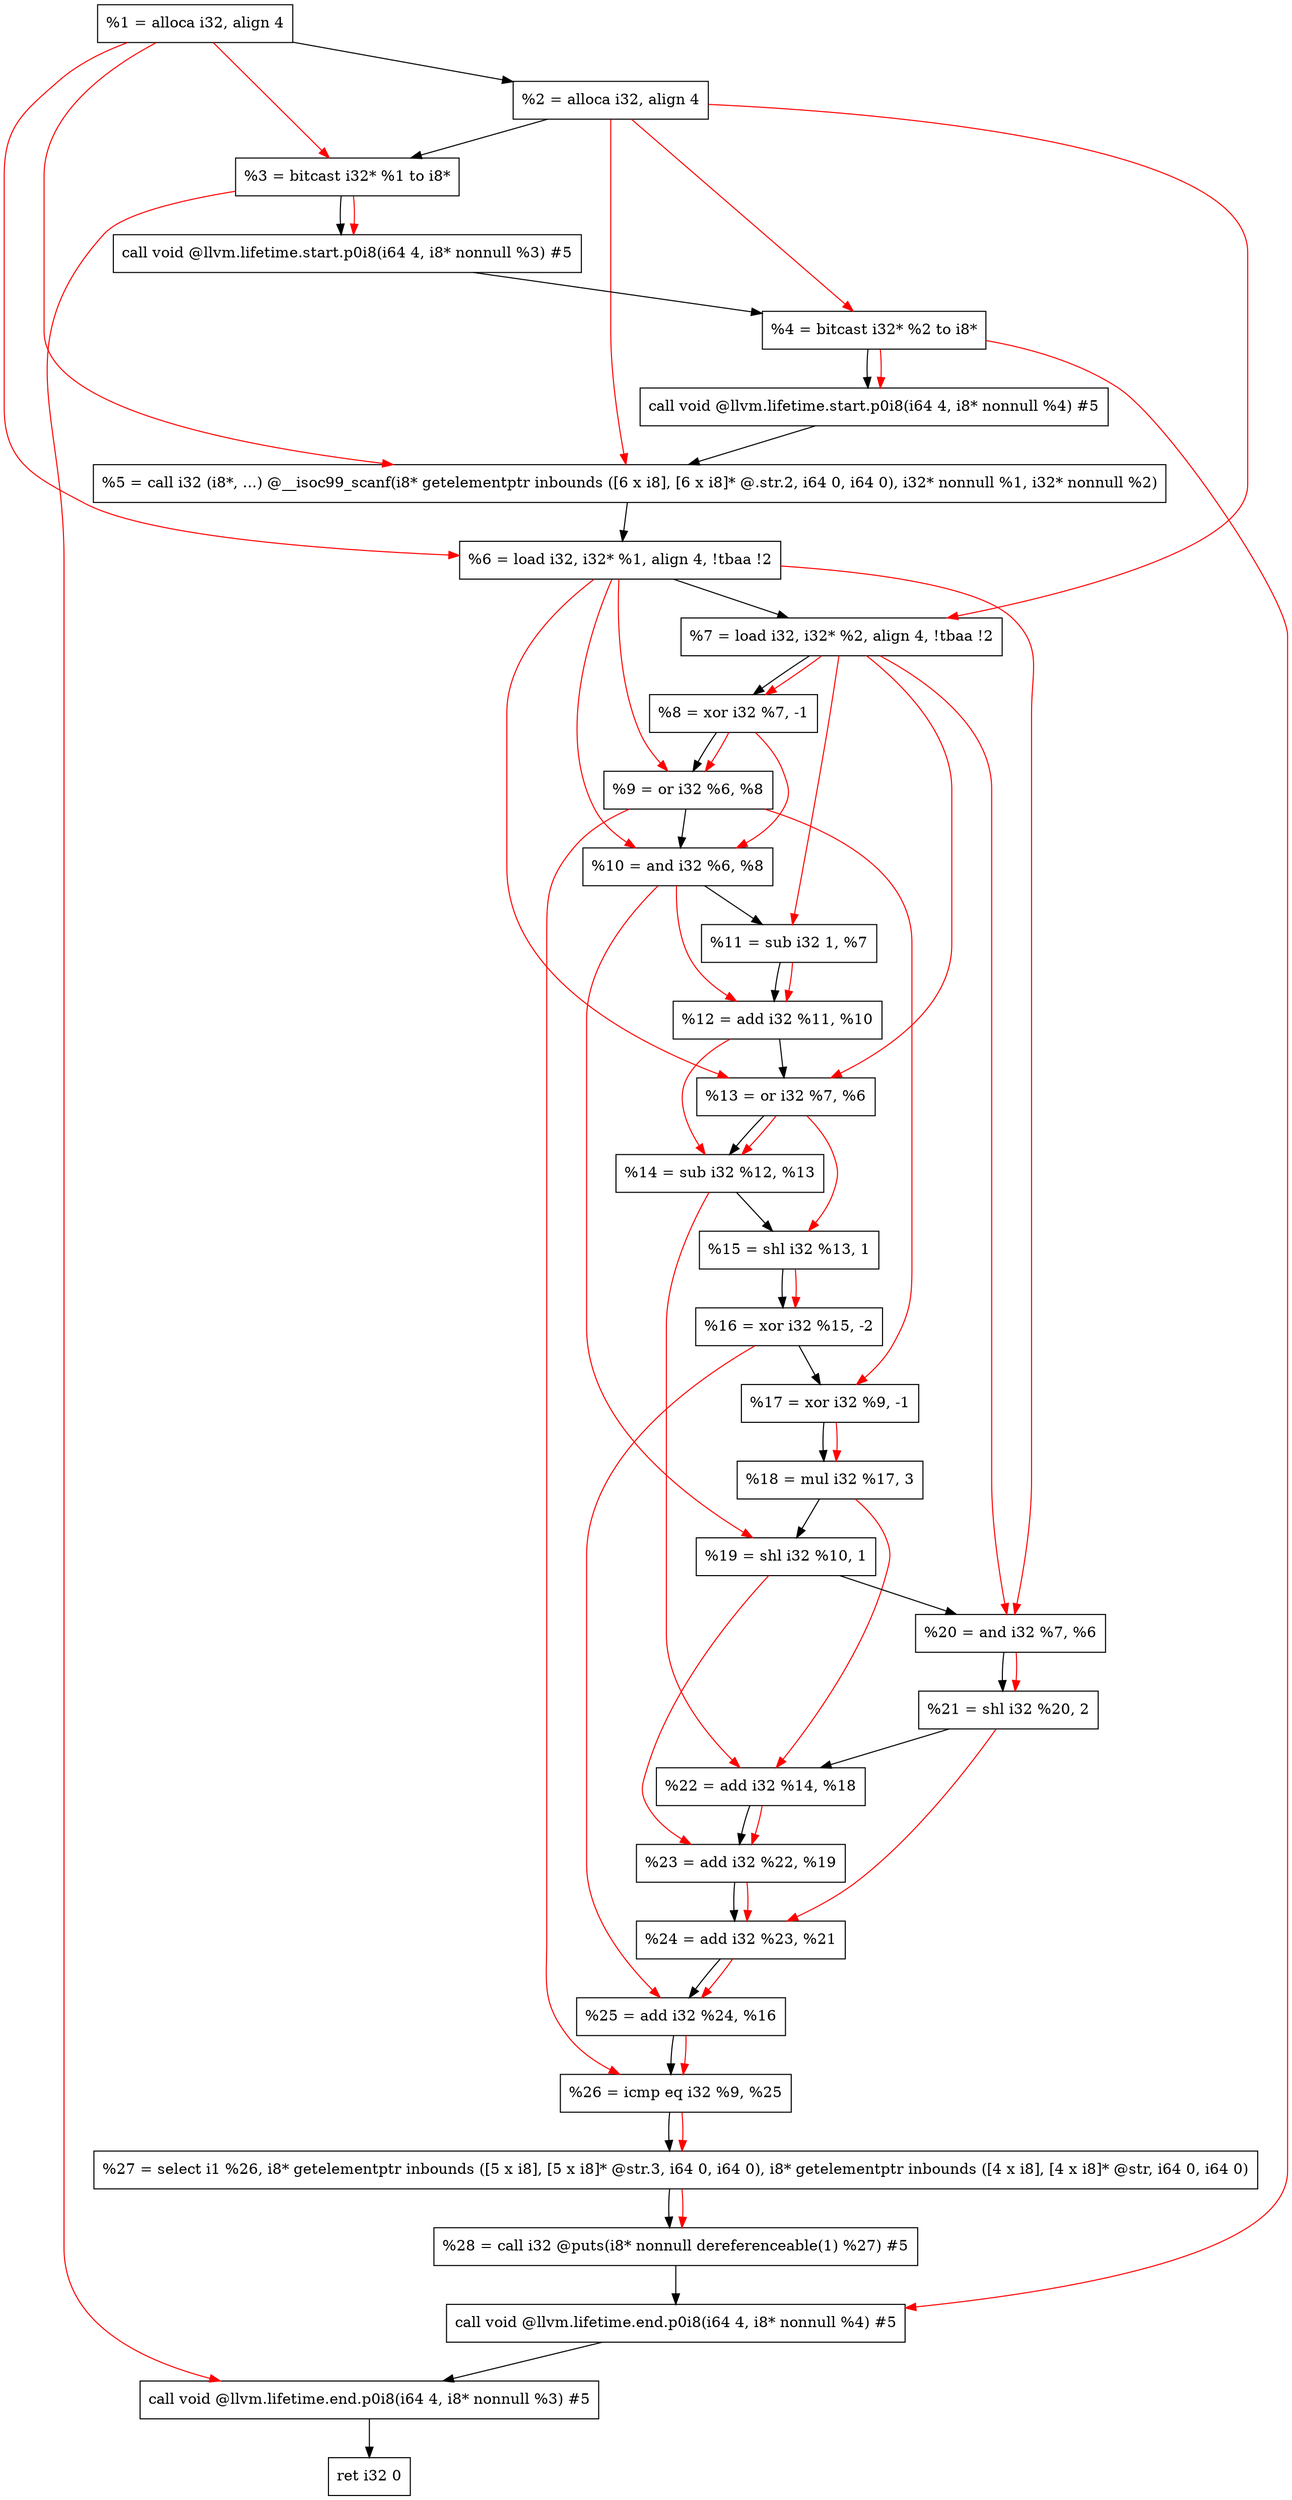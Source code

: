 digraph "DFG for'main' function" {
	Node0x12f1a08[shape=record, label="  %1 = alloca i32, align 4"];
	Node0x12f1a88[shape=record, label="  %2 = alloca i32, align 4"];
	Node0x12f1b18[shape=record, label="  %3 = bitcast i32* %1 to i8*"];
	Node0x12f1f78[shape=record, label="  call void @llvm.lifetime.start.p0i8(i64 4, i8* nonnull %3) #5"];
	Node0x12f2058[shape=record, label="  %4 = bitcast i32* %2 to i8*"];
	Node0x12f2178[shape=record, label="  call void @llvm.lifetime.start.p0i8(i64 4, i8* nonnull %4) #5"];
	Node0x12f23b0[shape=record, label="  %5 = call i32 (i8*, ...) @__isoc99_scanf(i8* getelementptr inbounds ([6 x i8], [6 x i8]* @.str.2, i64 0, i64 0), i32* nonnull %1, i32* nonnull %2)"];
	Node0x12f2468[shape=record, label="  %6 = load i32, i32* %1, align 4, !tbaa !2"];
	Node0x12f33d8[shape=record, label="  %7 = load i32, i32* %2, align 4, !tbaa !2"];
	Node0x12f3a60[shape=record, label="  %8 = xor i32 %7, -1"];
	Node0x12f3ad0[shape=record, label="  %9 = or i32 %6, %8"];
	Node0x12f3b40[shape=record, label="  %10 = and i32 %6, %8"];
	Node0x12f3bb0[shape=record, label="  %11 = sub i32 1, %7"];
	Node0x12f3c20[shape=record, label="  %12 = add i32 %11, %10"];
	Node0x12f3c90[shape=record, label="  %13 = or i32 %7, %6"];
	Node0x12f3d00[shape=record, label="  %14 = sub i32 %12, %13"];
	Node0x12f3d70[shape=record, label="  %15 = shl i32 %13, 1"];
	Node0x12f3de0[shape=record, label="  %16 = xor i32 %15, -2"];
	Node0x12f3e50[shape=record, label="  %17 = xor i32 %9, -1"];
	Node0x12f3ec0[shape=record, label="  %18 = mul i32 %17, 3"];
	Node0x12f3f30[shape=record, label="  %19 = shl i32 %10, 1"];
	Node0x12f3fa0[shape=record, label="  %20 = and i32 %7, %6"];
	Node0x12f4010[shape=record, label="  %21 = shl i32 %20, 2"];
	Node0x12f4080[shape=record, label="  %22 = add i32 %14, %18"];
	Node0x12f40f0[shape=record, label="  %23 = add i32 %22, %19"];
	Node0x12f4160[shape=record, label="  %24 = add i32 %23, %21"];
	Node0x12f41d0[shape=record, label="  %25 = add i32 %24, %16"];
	Node0x12f4240[shape=record, label="  %26 = icmp eq i32 %9, %25"];
	Node0x12929d8[shape=record, label="  %27 = select i1 %26, i8* getelementptr inbounds ([5 x i8], [5 x i8]* @str.3, i64 0, i64 0), i8* getelementptr inbounds ([4 x i8], [4 x i8]* @str, i64 0, i64 0)"];
	Node0x12f42d0[shape=record, label="  %28 = call i32 @puts(i8* nonnull dereferenceable(1) %27) #5"];
	Node0x12f4528[shape=record, label="  call void @llvm.lifetime.end.p0i8(i64 4, i8* nonnull %4) #5"];
	Node0x12f4688[shape=record, label="  call void @llvm.lifetime.end.p0i8(i64 4, i8* nonnull %3) #5"];
	Node0x12f4748[shape=record, label="  ret i32 0"];
	Node0x12f1a08 -> Node0x12f1a88;
	Node0x12f1a88 -> Node0x12f1b18;
	Node0x12f1b18 -> Node0x12f1f78;
	Node0x12f1f78 -> Node0x12f2058;
	Node0x12f2058 -> Node0x12f2178;
	Node0x12f2178 -> Node0x12f23b0;
	Node0x12f23b0 -> Node0x12f2468;
	Node0x12f2468 -> Node0x12f33d8;
	Node0x12f33d8 -> Node0x12f3a60;
	Node0x12f3a60 -> Node0x12f3ad0;
	Node0x12f3ad0 -> Node0x12f3b40;
	Node0x12f3b40 -> Node0x12f3bb0;
	Node0x12f3bb0 -> Node0x12f3c20;
	Node0x12f3c20 -> Node0x12f3c90;
	Node0x12f3c90 -> Node0x12f3d00;
	Node0x12f3d00 -> Node0x12f3d70;
	Node0x12f3d70 -> Node0x12f3de0;
	Node0x12f3de0 -> Node0x12f3e50;
	Node0x12f3e50 -> Node0x12f3ec0;
	Node0x12f3ec0 -> Node0x12f3f30;
	Node0x12f3f30 -> Node0x12f3fa0;
	Node0x12f3fa0 -> Node0x12f4010;
	Node0x12f4010 -> Node0x12f4080;
	Node0x12f4080 -> Node0x12f40f0;
	Node0x12f40f0 -> Node0x12f4160;
	Node0x12f4160 -> Node0x12f41d0;
	Node0x12f41d0 -> Node0x12f4240;
	Node0x12f4240 -> Node0x12929d8;
	Node0x12929d8 -> Node0x12f42d0;
	Node0x12f42d0 -> Node0x12f4528;
	Node0x12f4528 -> Node0x12f4688;
	Node0x12f4688 -> Node0x12f4748;
edge [color=red]
	Node0x12f1a08 -> Node0x12f1b18;
	Node0x12f1b18 -> Node0x12f1f78;
	Node0x12f1a88 -> Node0x12f2058;
	Node0x12f2058 -> Node0x12f2178;
	Node0x12f1a08 -> Node0x12f23b0;
	Node0x12f1a88 -> Node0x12f23b0;
	Node0x12f1a08 -> Node0x12f2468;
	Node0x12f1a88 -> Node0x12f33d8;
	Node0x12f33d8 -> Node0x12f3a60;
	Node0x12f2468 -> Node0x12f3ad0;
	Node0x12f3a60 -> Node0x12f3ad0;
	Node0x12f2468 -> Node0x12f3b40;
	Node0x12f3a60 -> Node0x12f3b40;
	Node0x12f33d8 -> Node0x12f3bb0;
	Node0x12f3bb0 -> Node0x12f3c20;
	Node0x12f3b40 -> Node0x12f3c20;
	Node0x12f33d8 -> Node0x12f3c90;
	Node0x12f2468 -> Node0x12f3c90;
	Node0x12f3c20 -> Node0x12f3d00;
	Node0x12f3c90 -> Node0x12f3d00;
	Node0x12f3c90 -> Node0x12f3d70;
	Node0x12f3d70 -> Node0x12f3de0;
	Node0x12f3ad0 -> Node0x12f3e50;
	Node0x12f3e50 -> Node0x12f3ec0;
	Node0x12f3b40 -> Node0x12f3f30;
	Node0x12f33d8 -> Node0x12f3fa0;
	Node0x12f2468 -> Node0x12f3fa0;
	Node0x12f3fa0 -> Node0x12f4010;
	Node0x12f3d00 -> Node0x12f4080;
	Node0x12f3ec0 -> Node0x12f4080;
	Node0x12f4080 -> Node0x12f40f0;
	Node0x12f3f30 -> Node0x12f40f0;
	Node0x12f40f0 -> Node0x12f4160;
	Node0x12f4010 -> Node0x12f4160;
	Node0x12f4160 -> Node0x12f41d0;
	Node0x12f3de0 -> Node0x12f41d0;
	Node0x12f3ad0 -> Node0x12f4240;
	Node0x12f41d0 -> Node0x12f4240;
	Node0x12f4240 -> Node0x12929d8;
	Node0x12929d8 -> Node0x12f42d0;
	Node0x12f2058 -> Node0x12f4528;
	Node0x12f1b18 -> Node0x12f4688;
}
